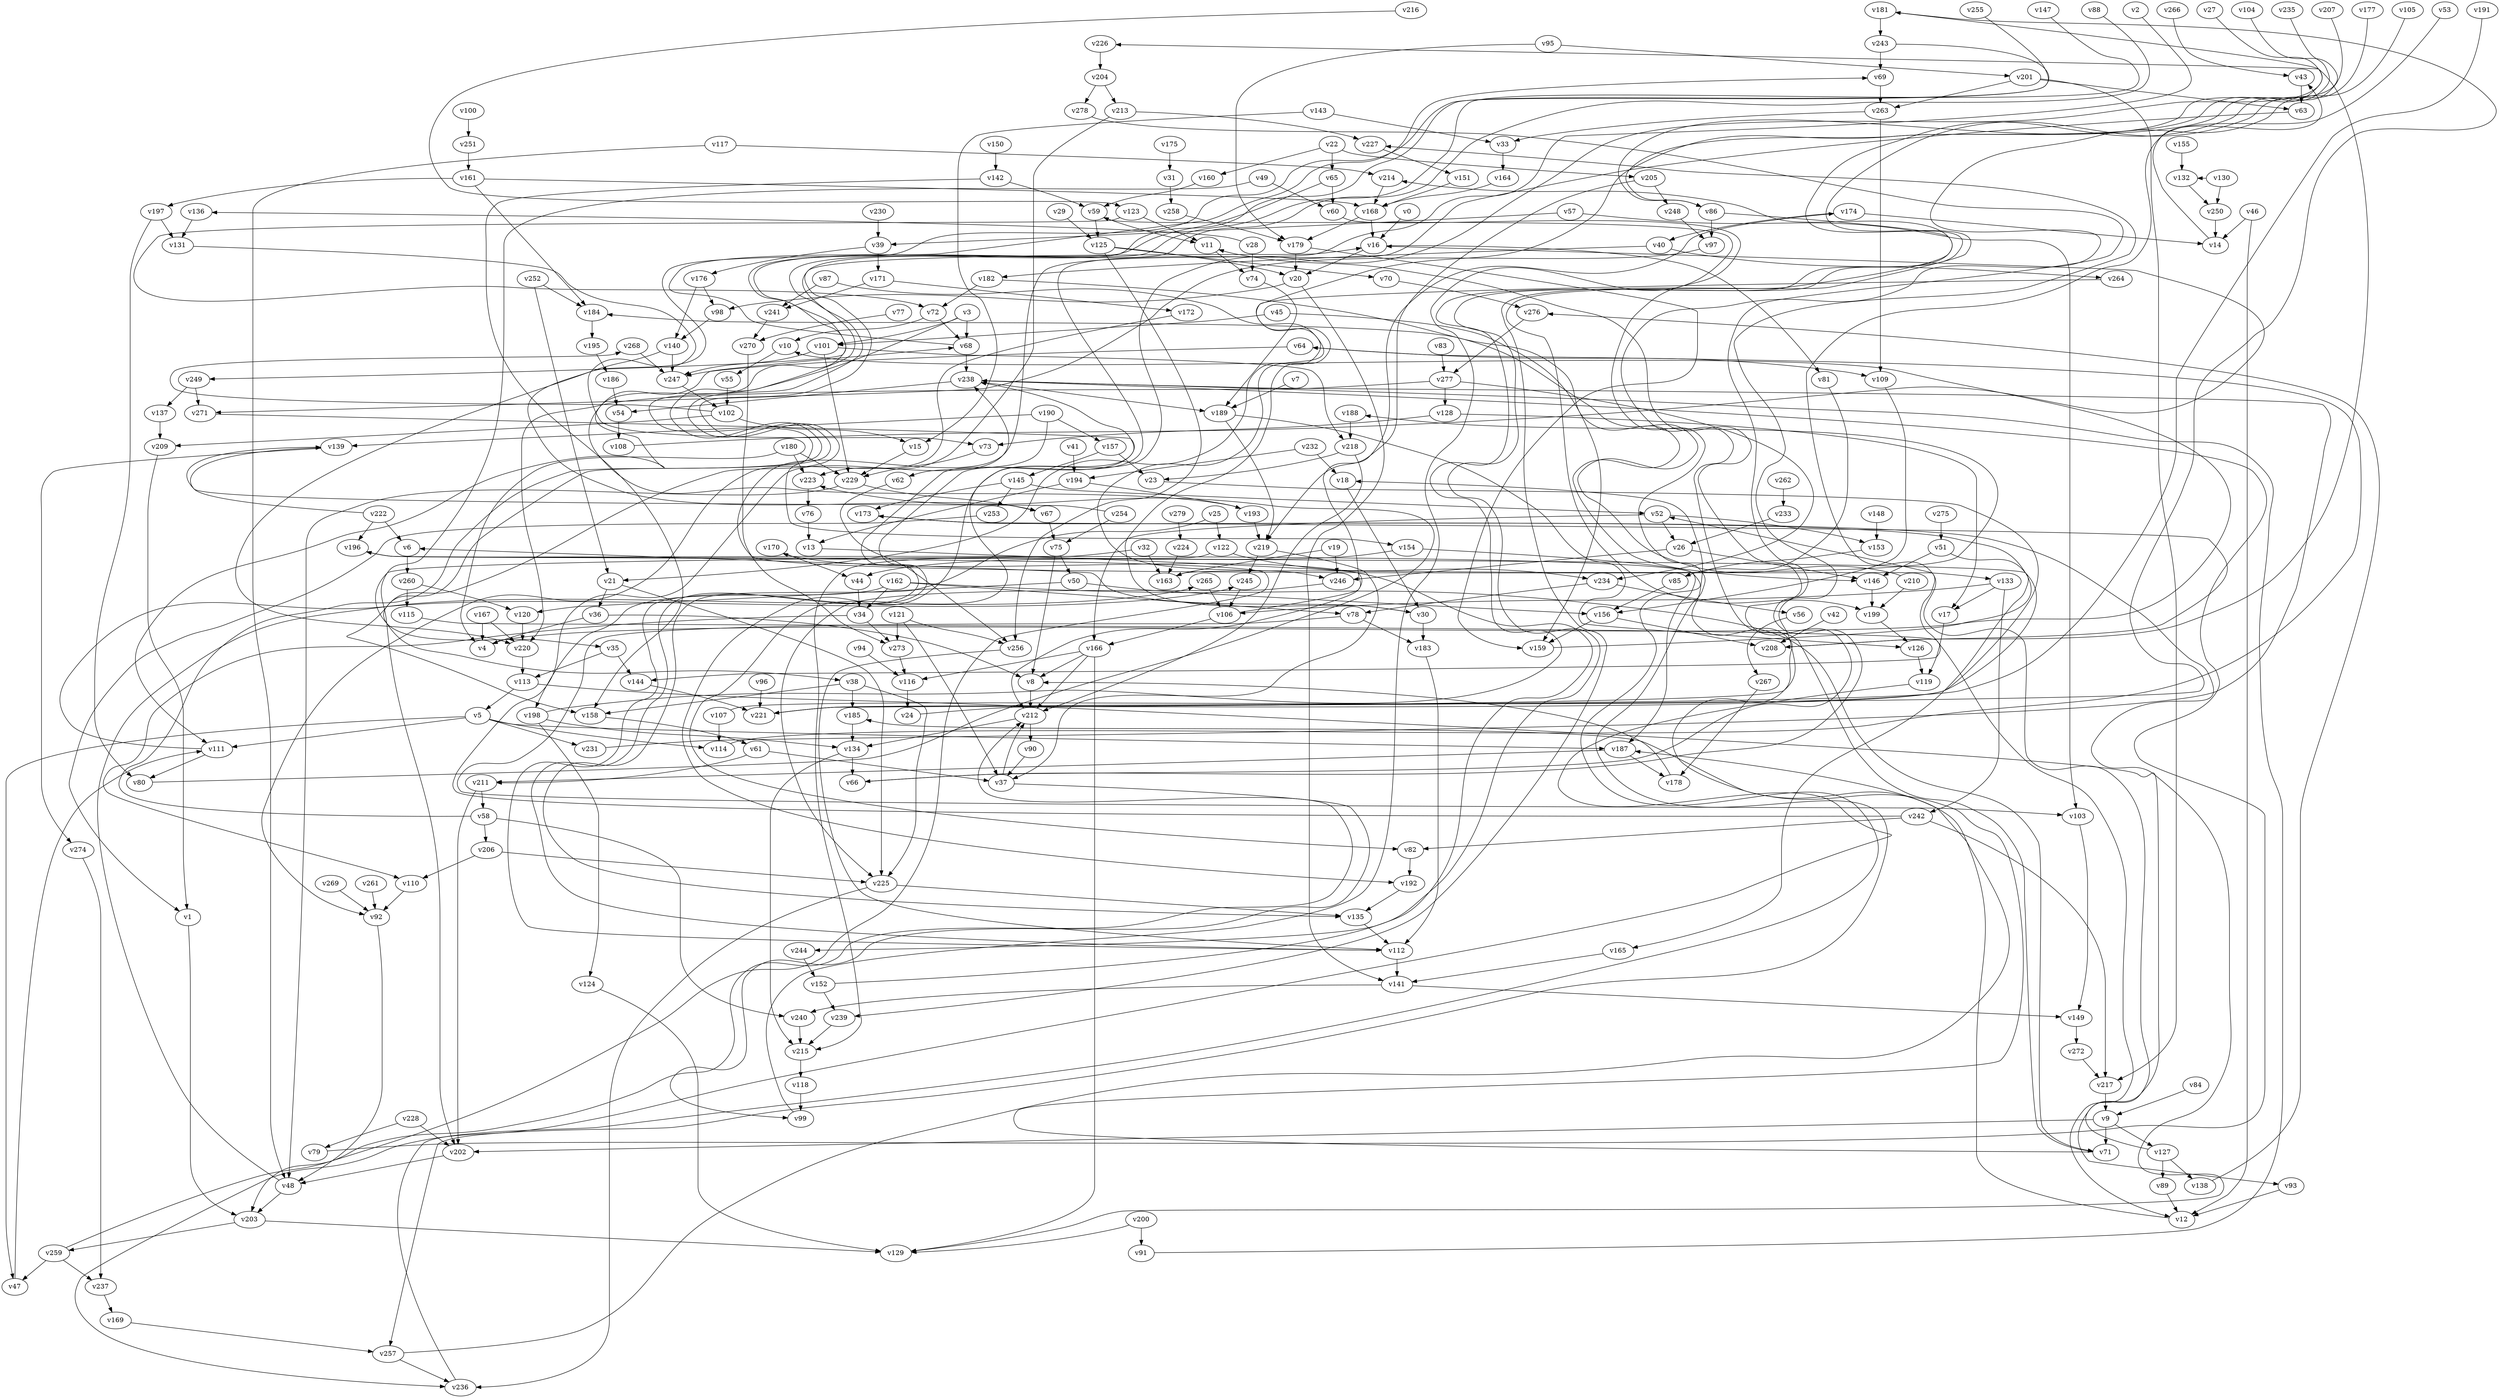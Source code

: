 // Benchmark game 412 - 280 vertices
// time_bound: 128
// targets: v167
digraph G {
    v0 [name="v0", player=1];
    v1 [name="v1", player=1];
    v2 [name="v2", player=1];
    v3 [name="v3", player=0];
    v4 [name="v4", player=1];
    v5 [name="v5", player=1];
    v6 [name="v6", player=0];
    v7 [name="v7", player=1];
    v8 [name="v8", player=1];
    v9 [name="v9", player=1];
    v10 [name="v10", player=0];
    v11 [name="v11", player=1];
    v12 [name="v12", player=0];
    v13 [name="v13", player=1];
    v14 [name="v14", player=0];
    v15 [name="v15", player=1];
    v16 [name="v16", player=1];
    v17 [name="v17", player=1];
    v18 [name="v18", player=0];
    v19 [name="v19", player=0];
    v20 [name="v20", player=1];
    v21 [name="v21", player=0];
    v22 [name="v22", player=1];
    v23 [name="v23", player=0];
    v24 [name="v24", player=1];
    v25 [name="v25", player=0];
    v26 [name="v26", player=0];
    v27 [name="v27", player=0];
    v28 [name="v28", player=1];
    v29 [name="v29", player=1];
    v30 [name="v30", player=0];
    v31 [name="v31", player=0];
    v32 [name="v32", player=0];
    v33 [name="v33", player=1];
    v34 [name="v34", player=0];
    v35 [name="v35", player=1];
    v36 [name="v36", player=1];
    v37 [name="v37", player=1];
    v38 [name="v38", player=1];
    v39 [name="v39", player=1];
    v40 [name="v40", player=1];
    v41 [name="v41", player=0];
    v42 [name="v42", player=1];
    v43 [name="v43", player=1];
    v44 [name="v44", player=1];
    v45 [name="v45", player=1];
    v46 [name="v46", player=0];
    v47 [name="v47", player=1];
    v48 [name="v48", player=1];
    v49 [name="v49", player=1];
    v50 [name="v50", player=0];
    v51 [name="v51", player=0];
    v52 [name="v52", player=0];
    v53 [name="v53", player=1];
    v54 [name="v54", player=0];
    v55 [name="v55", player=1];
    v56 [name="v56", player=0];
    v57 [name="v57", player=0];
    v58 [name="v58", player=0];
    v59 [name="v59", player=1];
    v60 [name="v60", player=1];
    v61 [name="v61", player=1];
    v62 [name="v62", player=1];
    v63 [name="v63", player=1];
    v64 [name="v64", player=1];
    v65 [name="v65", player=1];
    v66 [name="v66", player=0];
    v67 [name="v67", player=0];
    v68 [name="v68", player=0];
    v69 [name="v69", player=1];
    v70 [name="v70", player=1];
    v71 [name="v71", player=0];
    v72 [name="v72", player=1];
    v73 [name="v73", player=0];
    v74 [name="v74", player=1];
    v75 [name="v75", player=0];
    v76 [name="v76", player=0];
    v77 [name="v77", player=1];
    v78 [name="v78", player=1];
    v79 [name="v79", player=0];
    v80 [name="v80", player=0];
    v81 [name="v81", player=1];
    v82 [name="v82", player=0];
    v83 [name="v83", player=0];
    v84 [name="v84", player=1];
    v85 [name="v85", player=0];
    v86 [name="v86", player=0];
    v87 [name="v87", player=1];
    v88 [name="v88", player=0];
    v89 [name="v89", player=0];
    v90 [name="v90", player=1];
    v91 [name="v91", player=1];
    v92 [name="v92", player=0];
    v93 [name="v93", player=0];
    v94 [name="v94", player=0];
    v95 [name="v95", player=1];
    v96 [name="v96", player=0];
    v97 [name="v97", player=0];
    v98 [name="v98", player=0];
    v99 [name="v99", player=0];
    v100 [name="v100", player=1];
    v101 [name="v101", player=1];
    v102 [name="v102", player=1];
    v103 [name="v103", player=1];
    v104 [name="v104", player=0];
    v105 [name="v105", player=1];
    v106 [name="v106", player=0];
    v107 [name="v107", player=0];
    v108 [name="v108", player=1];
    v109 [name="v109", player=1];
    v110 [name="v110", player=0];
    v111 [name="v111", player=1];
    v112 [name="v112", player=1];
    v113 [name="v113", player=1];
    v114 [name="v114", player=1];
    v115 [name="v115", player=0];
    v116 [name="v116", player=0];
    v117 [name="v117", player=0];
    v118 [name="v118", player=0];
    v119 [name="v119", player=1];
    v120 [name="v120", player=1];
    v121 [name="v121", player=1];
    v122 [name="v122", player=0];
    v123 [name="v123", player=0];
    v124 [name="v124", player=0];
    v125 [name="v125", player=1];
    v126 [name="v126", player=1];
    v127 [name="v127", player=0];
    v128 [name="v128", player=0];
    v129 [name="v129", player=0];
    v130 [name="v130", player=1];
    v131 [name="v131", player=1];
    v132 [name="v132", player=1];
    v133 [name="v133", player=0];
    v134 [name="v134", player=0];
    v135 [name="v135", player=0];
    v136 [name="v136", player=1];
    v137 [name="v137", player=0];
    v138 [name="v138", player=1];
    v139 [name="v139", player=0];
    v140 [name="v140", player=0];
    v141 [name="v141", player=1];
    v142 [name="v142", player=0];
    v143 [name="v143", player=1];
    v144 [name="v144", player=1];
    v145 [name="v145", player=0];
    v146 [name="v146", player=0];
    v147 [name="v147", player=1];
    v148 [name="v148", player=0];
    v149 [name="v149", player=1];
    v150 [name="v150", player=0];
    v151 [name="v151", player=0];
    v152 [name="v152", player=0];
    v153 [name="v153", player=0];
    v154 [name="v154", player=0];
    v155 [name="v155", player=0];
    v156 [name="v156", player=1];
    v157 [name="v157", player=1];
    v158 [name="v158", player=1];
    v159 [name="v159", player=1];
    v160 [name="v160", player=0];
    v161 [name="v161", player=1];
    v162 [name="v162", player=0];
    v163 [name="v163", player=0];
    v164 [name="v164", player=0];
    v165 [name="v165", player=1];
    v166 [name="v166", player=1];
    v167 [name="v167", player=0, target=1];
    v168 [name="v168", player=0];
    v169 [name="v169", player=0];
    v170 [name="v170", player=0];
    v171 [name="v171", player=0];
    v172 [name="v172", player=1];
    v173 [name="v173", player=1];
    v174 [name="v174", player=1];
    v175 [name="v175", player=1];
    v176 [name="v176", player=1];
    v177 [name="v177", player=1];
    v178 [name="v178", player=1];
    v179 [name="v179", player=0];
    v180 [name="v180", player=1];
    v181 [name="v181", player=1];
    v182 [name="v182", player=1];
    v183 [name="v183", player=1];
    v184 [name="v184", player=1];
    v185 [name="v185", player=1];
    v186 [name="v186", player=0];
    v187 [name="v187", player=1];
    v188 [name="v188", player=0];
    v189 [name="v189", player=1];
    v190 [name="v190", player=0];
    v191 [name="v191", player=1];
    v192 [name="v192", player=1];
    v193 [name="v193", player=0];
    v194 [name="v194", player=1];
    v195 [name="v195", player=1];
    v196 [name="v196", player=0];
    v197 [name="v197", player=1];
    v198 [name="v198", player=1];
    v199 [name="v199", player=1];
    v200 [name="v200", player=0];
    v201 [name="v201", player=0];
    v202 [name="v202", player=1];
    v203 [name="v203", player=0];
    v204 [name="v204", player=0];
    v205 [name="v205", player=1];
    v206 [name="v206", player=0];
    v207 [name="v207", player=0];
    v208 [name="v208", player=1];
    v209 [name="v209", player=1];
    v210 [name="v210", player=1];
    v211 [name="v211", player=1];
    v212 [name="v212", player=1];
    v213 [name="v213", player=0];
    v214 [name="v214", player=1];
    v215 [name="v215", player=1];
    v216 [name="v216", player=0];
    v217 [name="v217", player=0];
    v218 [name="v218", player=1];
    v219 [name="v219", player=0];
    v220 [name="v220", player=1];
    v221 [name="v221", player=1];
    v222 [name="v222", player=1];
    v223 [name="v223", player=1];
    v224 [name="v224", player=0];
    v225 [name="v225", player=0];
    v226 [name="v226", player=1];
    v227 [name="v227", player=0];
    v228 [name="v228", player=1];
    v229 [name="v229", player=1];
    v230 [name="v230", player=0];
    v231 [name="v231", player=1];
    v232 [name="v232", player=1];
    v233 [name="v233", player=1];
    v234 [name="v234", player=1];
    v235 [name="v235", player=1];
    v236 [name="v236", player=0];
    v237 [name="v237", player=1];
    v238 [name="v238", player=1];
    v239 [name="v239", player=0];
    v240 [name="v240", player=1];
    v241 [name="v241", player=0];
    v242 [name="v242", player=1];
    v243 [name="v243", player=1];
    v244 [name="v244", player=0];
    v245 [name="v245", player=0];
    v246 [name="v246", player=1];
    v247 [name="v247", player=1];
    v248 [name="v248", player=1];
    v249 [name="v249", player=0];
    v250 [name="v250", player=0];
    v251 [name="v251", player=0];
    v252 [name="v252", player=1];
    v253 [name="v253", player=0];
    v254 [name="v254", player=0];
    v255 [name="v255", player=1];
    v256 [name="v256", player=0];
    v257 [name="v257", player=1];
    v258 [name="v258", player=0];
    v259 [name="v259", player=0];
    v260 [name="v260", player=1];
    v261 [name="v261", player=1];
    v262 [name="v262", player=1];
    v263 [name="v263", player=1];
    v264 [name="v264", player=0];
    v265 [name="v265", player=1];
    v266 [name="v266", player=1];
    v267 [name="v267", player=1];
    v268 [name="v268", player=1];
    v269 [name="v269", player=0];
    v270 [name="v270", player=1];
    v271 [name="v271", player=0];
    v272 [name="v272", player=0];
    v273 [name="v273", player=0];
    v274 [name="v274", player=0];
    v275 [name="v275", player=1];
    v276 [name="v276", player=1];
    v277 [name="v277", player=0];
    v278 [name="v278", player=0];
    v279 [name="v279", player=1];

    v0 -> v16;
    v1 -> v203;
    v2 -> v133 [constraint="t < 9"];
    v3 -> v154 [constraint="t mod 2 == 1"];
    v4 -> v10 [constraint="t >= 5"];
    v5 -> v187;
    v6 -> v260;
    v7 -> v189;
    v8 -> v212;
    v9 -> v202;
    v10 -> v55;
    v11 -> v74;
    v12 -> v187;
    v13 -> v212 [constraint="t >= 5"];
    v14 -> v43 [constraint="t >= 1"];
    v15 -> v229;
    v16 -> v81;
    v17 -> v119;
    v18 -> v30;
    v19 -> v163;
    v20 -> v141;
    v21 -> v36;
    v22 -> v160;
    v23 -> v221 [constraint="t < 6"];
    v24 -> v227 [constraint="t < 10"];
    v25 -> v112 [constraint="t < 10"];
    v26 -> v246;
    v27 -> v192 [constraint="t >= 4"];
    v28 -> v136 [constraint="t < 12"];
    v29 -> v125;
    v30 -> v6 [constraint="t < 8"];
    v31 -> v258;
    v32 -> v35 [constraint="t < 7"];
    v33 -> v164;
    v34 -> v110 [constraint="t < 13"];
    v35 -> v113;
    v36 -> v4;
    v37 -> v99 [constraint="t < 15"];
    v38 -> v225;
    v39 -> v176;
    v40 -> v264;
    v41 -> v194;
    v42 -> v208;
    v43 -> v63;
    v44 -> v34;
    v45 -> v159;
    v46 -> v12;
    v47 -> v111 [constraint="t >= 5"];
    v48 -> v265 [constraint="t mod 5 == 4"];
    v49 -> v202;
    v50 -> v156;
    v51 -> v165;
    v52 -> v153;
    v53 -> v12 [constraint="t mod 2 == 1"];
    v54 -> v108;
    v55 -> v102;
    v56 -> v267;
    v57 -> v103;
    v58 -> v16 [constraint="t < 15"];
    v59 -> v125;
    v60 -> v257 [constraint="t < 12"];
    v61 -> v37;
    v62 -> v256;
    v63 -> v135 [constraint="t mod 3 == 2"];
    v64 -> v247;
    v65 -> v249 [constraint="t mod 3 == 2"];
    v66 -> v11 [constraint="t < 15"];
    v67 -> v75;
    v68 -> v69 [constraint="t < 10"];
    v69 -> v263;
    v70 -> v276;
    v71 -> v185 [constraint="t < 7"];
    v72 -> v10;
    v73 -> v229;
    v74 -> v189;
    v75 -> v8;
    v76 -> v13;
    v77 -> v270;
    v78 -> v103 [constraint="t < 10"];
    v79 -> v238 [constraint="t < 9"];
    v80 -> v223 [constraint="t >= 4"];
    v81 -> v85;
    v82 -> v192;
    v83 -> v277;
    v84 -> v9;
    v85 -> v156;
    v86 -> v199 [constraint="t >= 4"];
    v87 -> v246 [constraint="t < 8"];
    v88 -> v158 [constraint="t mod 2 == 0"];
    v89 -> v12;
    v90 -> v37;
    v91 -> v238 [constraint="t < 6"];
    v92 -> v48;
    v93 -> v12;
    v94 -> v116;
    v95 -> v201;
    v96 -> v221;
    v97 -> v271 [constraint="t mod 2 == 0"];
    v98 -> v140;
    v99 -> v59 [constraint="t mod 4 == 1"];
    v100 -> v251;
    v101 -> v247;
    v102 -> v268 [constraint="t < 9"];
    v103 -> v149;
    v104 -> v86 [constraint="t < 12"];
    v105 -> v71 [constraint="t >= 1"];
    v106 -> v174 [constraint="t >= 1"];
    v107 -> v196 [constraint="t mod 4 == 3"];
    v108 -> v16 [constraint="t >= 5"];
    v109 -> v156;
    v110 -> v92;
    v111 -> v245 [constraint="t mod 2 == 0"];
    v112 -> v238 [constraint="t >= 3"];
    v113 -> v93 [constraint="t >= 4"];
    v114 -> v64 [constraint="t < 14"];
    v115 -> v144 [constraint="t mod 2 == 0"];
    v116 -> v24;
    v117 -> v214;
    v118 -> v99;
    v119 -> v236 [constraint="t mod 4 == 0"];
    v120 -> v220;
    v121 -> v256;
    v122 -> v215;
    v123 -> v72 [constraint="t >= 3"];
    v124 -> v129;
    v125 -> v20;
    v126 -> v119;
    v127 -> v52 [constraint="t mod 4 == 2"];
    v128 -> v73;
    v129 -> v173 [constraint="t < 11"];
    v130 -> v132 [constraint="t < 7"];
    v131 -> v73 [constraint="t mod 4 == 1"];
    v132 -> v250;
    v133 -> v106;
    v134 -> v215;
    v135 -> v112;
    v136 -> v131;
    v137 -> v209;
    v138 -> v276 [constraint="t >= 5"];
    v139 -> v274;
    v140 -> v220 [constraint="t < 8"];
    v141 -> v149;
    v142 -> v158;
    v143 -> v33;
    v144 -> v221;
    v145 -> v173;
    v146 -> v199;
    v147 -> v38 [constraint="t >= 1"];
    v148 -> v153;
    v149 -> v272;
    v150 -> v142;
    v151 -> v168;
    v152 -> v170 [constraint="t >= 1"];
    v153 -> v85;
    v154 -> v187;
    v155 -> v132;
    v156 -> v208;
    v157 -> v23;
    v158 -> v61;
    v159 -> v173 [constraint="t >= 5"];
    v160 -> v59;
    v161 -> v168;
    v162 -> v71 [constraint="t mod 3 == 1"];
    v163 -> v188 [constraint="t >= 3"];
    v164 -> v168;
    v165 -> v141;
    v166 -> v8;
    v167 -> v220;
    v168 -> v16;
    v169 -> v257;
    v170 -> v44;
    v171 -> v241;
    v172 -> v92 [constraint="t < 14"];
    v173 -> v208 [constraint="t >= 4"];
    v174 -> v14;
    v175 -> v31;
    v176 -> v98;
    v177 -> v239 [constraint="t >= 3"];
    v178 -> v8 [constraint="t mod 3 == 2"];
    v179 -> v20;
    v180 -> v223;
    v181 -> v86 [constraint="t < 13"];
    v182 -> v146 [constraint="t < 12"];
    v183 -> v112;
    v184 -> v195;
    v185 -> v134;
    v186 -> v54;
    v187 -> v178;
    v188 -> v218;
    v189 -> v126 [constraint="t >= 3"];
    v190 -> v139;
    v191 -> v221 [constraint="t >= 3"];
    v192 -> v135;
    v193 -> v68 [constraint="t < 13"];
    v194 -> v193;
    v195 -> v186;
    v196 -> v203 [constraint="t < 5"];
    v197 -> v131;
    v198 -> v214 [constraint="t >= 5"];
    v199 -> v126;
    v200 -> v129;
    v201 -> v217;
    v202 -> v48;
    v203 -> v259;
    v204 -> v278;
    v205 -> v219;
    v206 -> v110;
    v207 -> v244 [constraint="t >= 2"];
    v208 -> v226 [constraint="t mod 4 == 1"];
    v209 -> v1;
    v210 -> v184 [constraint="t >= 3"];
    v211 -> v202;
    v212 -> v134;
    v213 -> v227;
    v214 -> v168;
    v215 -> v118;
    v216 -> v123 [constraint="t < 15"];
    v217 -> v9;
    v218 -> v23;
    v219 -> v37 [constraint="t mod 5 == 4"];
    v220 -> v113;
    v221 -> v181 [constraint="t >= 2"];
    v222 -> v139 [constraint="t mod 5 == 3"];
    v223 -> v76;
    v224 -> v163;
    v225 -> v135;
    v226 -> v204;
    v227 -> v151;
    v228 -> v79;
    v229 -> v48;
    v230 -> v39;
    v231 -> v238 [constraint="t < 7"];
    v232 -> v18;
    v233 -> v26;
    v234 -> v56;
    v235 -> v30 [constraint="t >= 3"];
    v236 -> v196 [constraint="t >= 1"];
    v237 -> v169;
    v238 -> v54;
    v239 -> v215;
    v240 -> v215;
    v241 -> v270;
    v242 -> v238 [constraint="t >= 3"];
    v243 -> v111 [constraint="t < 6"];
    v244 -> v152;
    v245 -> v106;
    v246 -> v225 [constraint="t >= 5"];
    v247 -> v102;
    v248 -> v97;
    v249 -> v271;
    v250 -> v14;
    v251 -> v161;
    v252 -> v184;
    v253 -> v1 [constraint="t mod 4 == 1"];
    v254 -> v139 [constraint="t mod 5 == 0"];
    v255 -> v67 [constraint="t mod 5 == 3"];
    v256 -> v112 [constraint="t >= 3"];
    v257 -> v18 [constraint="t < 12"];
    v258 -> v179;
    v259 -> v212 [constraint="t < 14"];
    v260 -> v120;
    v261 -> v92;
    v262 -> v233;
    v263 -> v109;
    v264 -> v21 [constraint="t mod 2 == 0"];
    v265 -> v106;
    v266 -> v43 [constraint="t mod 4 == 1"];
    v267 -> v178;
    v268 -> v247;
    v269 -> v92;
    v270 -> v273;
    v271 -> v82 [constraint="t < 5"];
    v272 -> v217;
    v273 -> v116;
    v274 -> v237;
    v275 -> v51;
    v276 -> v277;
    v277 -> v220;
    v278 -> v66 [constraint="t >= 5"];
    v279 -> v224;
    v68 -> v238;
    v64 -> v109;
    v145 -> v52;
    v121 -> v273;
    v213 -> v223;
    v229 -> v67;
    v86 -> v97;
    v189 -> v219;
    v9 -> v71;
    v166 -> v129;
    v222 -> v6;
    v161 -> v197;
    v25 -> v122;
    v106 -> v166;
    v87 -> v241;
    v5 -> v114;
    v37 -> v212;
    v127 -> v89;
    v249 -> v137;
    v28 -> v74;
    v222 -> v196;
    v154 -> v44;
    v176 -> v140;
    v134 -> v66;
    v204 -> v213;
    v166 -> v116;
    v161 -> v184;
    v133 -> v17;
    v198 -> v124;
    v145 -> v253;
    v26 -> v146;
    v117 -> v48;
    v52 -> v166;
    v225 -> v236;
    v238 -> v189;
    v58 -> v240;
    v211 -> v58;
    v61 -> v211;
    v181 -> v243;
    v198 -> v134;
    v205 -> v248;
    v162 -> v34;
    v30 -> v183;
    v72 -> v68;
    v121 -> v37;
    v5 -> v111;
    v101 -> v229;
    v260 -> v115;
    v219 -> v245;
    v40 -> v182;
    v130 -> v250;
    v162 -> v198;
    v190 -> v157;
    v101 -> v218;
    v113 -> v5;
    v142 -> v59;
    v32 -> v163;
    v157 -> v145;
    v143 -> v15;
    v166 -> v212;
    v141 -> v240;
    v102 -> v15;
    v34 -> v273;
    v140 -> v247;
    v22 -> v205;
    v107 -> v114;
    v174 -> v40;
    v58 -> v206;
    v152 -> v239;
    v21 -> v225;
    v3 -> v68;
    v49 -> v60;
    v242 -> v217;
    v182 -> v72;
    v180 -> v4;
    v203 -> v129;
    v254 -> v75;
    v111 -> v80;
    v187 -> v211;
    v180 -> v229;
    v200 -> v91;
    v50 -> v120;
    v228 -> v202;
    v263 -> v33;
    v243 -> v69;
    v35 -> v144;
    v57 -> v39;
    v65 -> v60;
    v123 -> v11;
    v193 -> v219;
    v59 -> v11;
    v212 -> v90;
    v167 -> v4;
    v38 -> v185;
    v38 -> v158;
    v242 -> v82;
    v194 -> v13;
    v234 -> v78;
    v128 -> v17;
    v75 -> v50;
    v232 -> v194;
    v19 -> v246;
    v20 -> v98;
    v259 -> v47;
    v78 -> v183;
    v168 -> v179;
    v218 -> v212;
    v277 -> v128;
    v5 -> v231;
    v51 -> v146;
    v125 -> v70;
    v36 -> v8;
    v52 -> v26;
    v22 -> v65;
    v102 -> v209;
    v46 -> v14;
    v190 -> v62;
    v277 -> v234;
    v3 -> v101;
    v45 -> v101;
    v201 -> v63;
    v210 -> v199;
    v259 -> v237;
    v112 -> v141;
    v206 -> v225;
    v252 -> v21;
    v197 -> v80;
    v156 -> v159;
    v127 -> v138;
    v39 -> v171;
    v122 -> v234;
    v257 -> v236;
    v201 -> v263;
    v162 -> v78;
    v171 -> v172;
    v179 -> v159;
    v16 -> v20;
    v125 -> v256;
    v95 -> v179;
    v48 -> v203;
    v5 -> v47;
    v133 -> v242;
    v9 -> v127;
}

